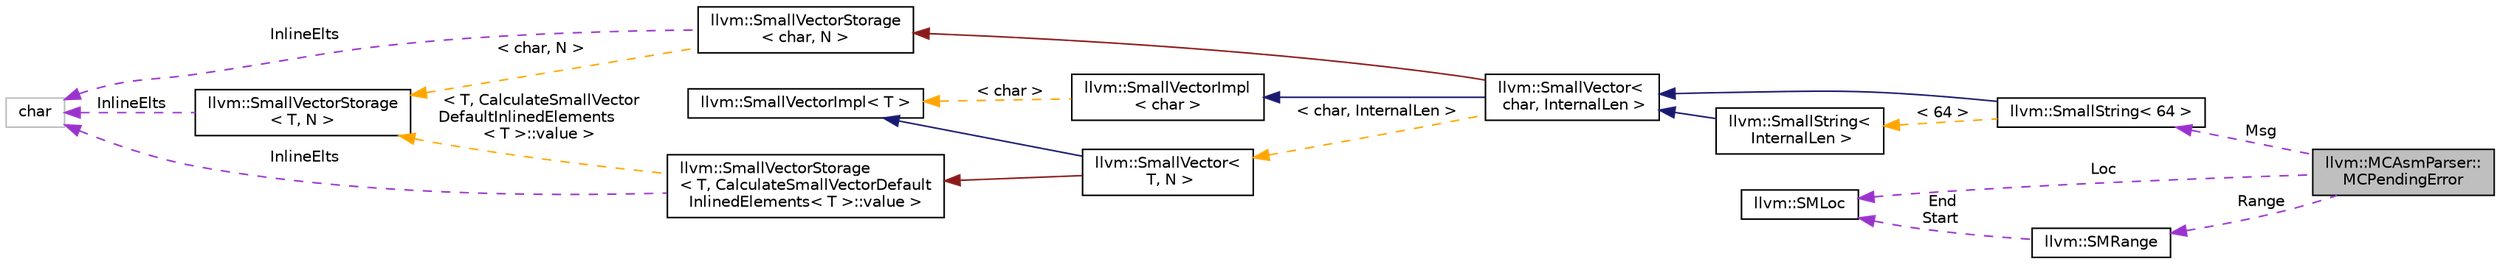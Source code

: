 digraph "llvm::MCAsmParser::MCPendingError"
{
 // LATEX_PDF_SIZE
  bgcolor="transparent";
  edge [fontname="Helvetica",fontsize="10",labelfontname="Helvetica",labelfontsize="10"];
  node [fontname="Helvetica",fontsize="10",shape=record];
  rankdir="LR";
  Node1 [label="llvm::MCAsmParser::\lMCPendingError",height=0.2,width=0.4,color="black", fillcolor="grey75", style="filled", fontcolor="black",tooltip=" "];
  Node2 -> Node1 [dir="back",color="darkorchid3",fontsize="10",style="dashed",label=" Msg" ,fontname="Helvetica"];
  Node2 [label="llvm::SmallString\< 64 \>",height=0.2,width=0.4,color="black",URL="$classllvm_1_1SmallString.html",tooltip=" "];
  Node3 -> Node2 [dir="back",color="midnightblue",fontsize="10",style="solid",fontname="Helvetica"];
  Node3 [label="llvm::SmallVector\<\l char, InternalLen \>",height=0.2,width=0.4,color="black",URL="$classllvm_1_1SmallVector.html",tooltip=" "];
  Node4 -> Node3 [dir="back",color="midnightblue",fontsize="10",style="solid",fontname="Helvetica"];
  Node4 [label="llvm::SmallVectorImpl\l\< char \>",height=0.2,width=0.4,color="black",URL="$classllvm_1_1SmallVectorImpl.html",tooltip=" "];
  Node5 -> Node4 [dir="back",color="orange",fontsize="10",style="dashed",label=" \< char \>" ,fontname="Helvetica"];
  Node5 [label="llvm::SmallVectorImpl\< T \>",height=0.2,width=0.4,color="black",URL="$classllvm_1_1SmallVectorImpl.html",tooltip="This class consists of common code factored out of the SmallVector class to reduce code duplication b..."];
  Node6 -> Node3 [dir="back",color="firebrick4",fontsize="10",style="solid",fontname="Helvetica"];
  Node6 [label="llvm::SmallVectorStorage\l\< char, N \>",height=0.2,width=0.4,color="black",URL="$structllvm_1_1SmallVectorStorage.html",tooltip=" "];
  Node7 -> Node6 [dir="back",color="darkorchid3",fontsize="10",style="dashed",label=" InlineElts" ,fontname="Helvetica"];
  Node7 [label="char",height=0.2,width=0.4,color="grey75",tooltip=" "];
  Node8 -> Node6 [dir="back",color="orange",fontsize="10",style="dashed",label=" \< char, N \>" ,fontname="Helvetica"];
  Node8 [label="llvm::SmallVectorStorage\l\< T, N \>",height=0.2,width=0.4,color="black",URL="$structllvm_1_1SmallVectorStorage.html",tooltip="Storage for the SmallVector elements."];
  Node7 -> Node8 [dir="back",color="darkorchid3",fontsize="10",style="dashed",label=" InlineElts" ,fontname="Helvetica"];
  Node9 -> Node3 [dir="back",color="orange",fontsize="10",style="dashed",label=" \< char, InternalLen \>" ,fontname="Helvetica"];
  Node9 [label="llvm::SmallVector\<\l T, N \>",height=0.2,width=0.4,color="black",URL="$classllvm_1_1SmallVector.html",tooltip="This is a 'vector' (really, a variable-sized array), optimized for the case when the array is small."];
  Node5 -> Node9 [dir="back",color="midnightblue",fontsize="10",style="solid",fontname="Helvetica"];
  Node10 -> Node9 [dir="back",color="firebrick4",fontsize="10",style="solid",fontname="Helvetica"];
  Node10 [label="llvm::SmallVectorStorage\l\< T, CalculateSmallVectorDefault\lInlinedElements\< T \>::value \>",height=0.2,width=0.4,color="black",URL="$structllvm_1_1SmallVectorStorage.html",tooltip=" "];
  Node7 -> Node10 [dir="back",color="darkorchid3",fontsize="10",style="dashed",label=" InlineElts" ,fontname="Helvetica"];
  Node8 -> Node10 [dir="back",color="orange",fontsize="10",style="dashed",label=" \< T, CalculateSmallVector\lDefaultInlinedElements\l\< T \>::value \>" ,fontname="Helvetica"];
  Node11 -> Node2 [dir="back",color="orange",fontsize="10",style="dashed",label=" \< 64 \>" ,fontname="Helvetica"];
  Node11 [label="llvm::SmallString\<\l InternalLen \>",height=0.2,width=0.4,color="black",URL="$classllvm_1_1SmallString.html",tooltip="SmallString - A SmallString is just a SmallVector with methods and accessors that make it work better..."];
  Node3 -> Node11 [dir="back",color="midnightblue",fontsize="10",style="solid",fontname="Helvetica"];
  Node12 -> Node1 [dir="back",color="darkorchid3",fontsize="10",style="dashed",label=" Loc" ,fontname="Helvetica"];
  Node12 [label="llvm::SMLoc",height=0.2,width=0.4,color="black",URL="$classllvm_1_1SMLoc.html",tooltip="Represents a location in source code."];
  Node13 -> Node1 [dir="back",color="darkorchid3",fontsize="10",style="dashed",label=" Range" ,fontname="Helvetica"];
  Node13 [label="llvm::SMRange",height=0.2,width=0.4,color="black",URL="$classllvm_1_1SMRange.html",tooltip="Represents a range in source code."];
  Node12 -> Node13 [dir="back",color="darkorchid3",fontsize="10",style="dashed",label=" End\nStart" ,fontname="Helvetica"];
}
